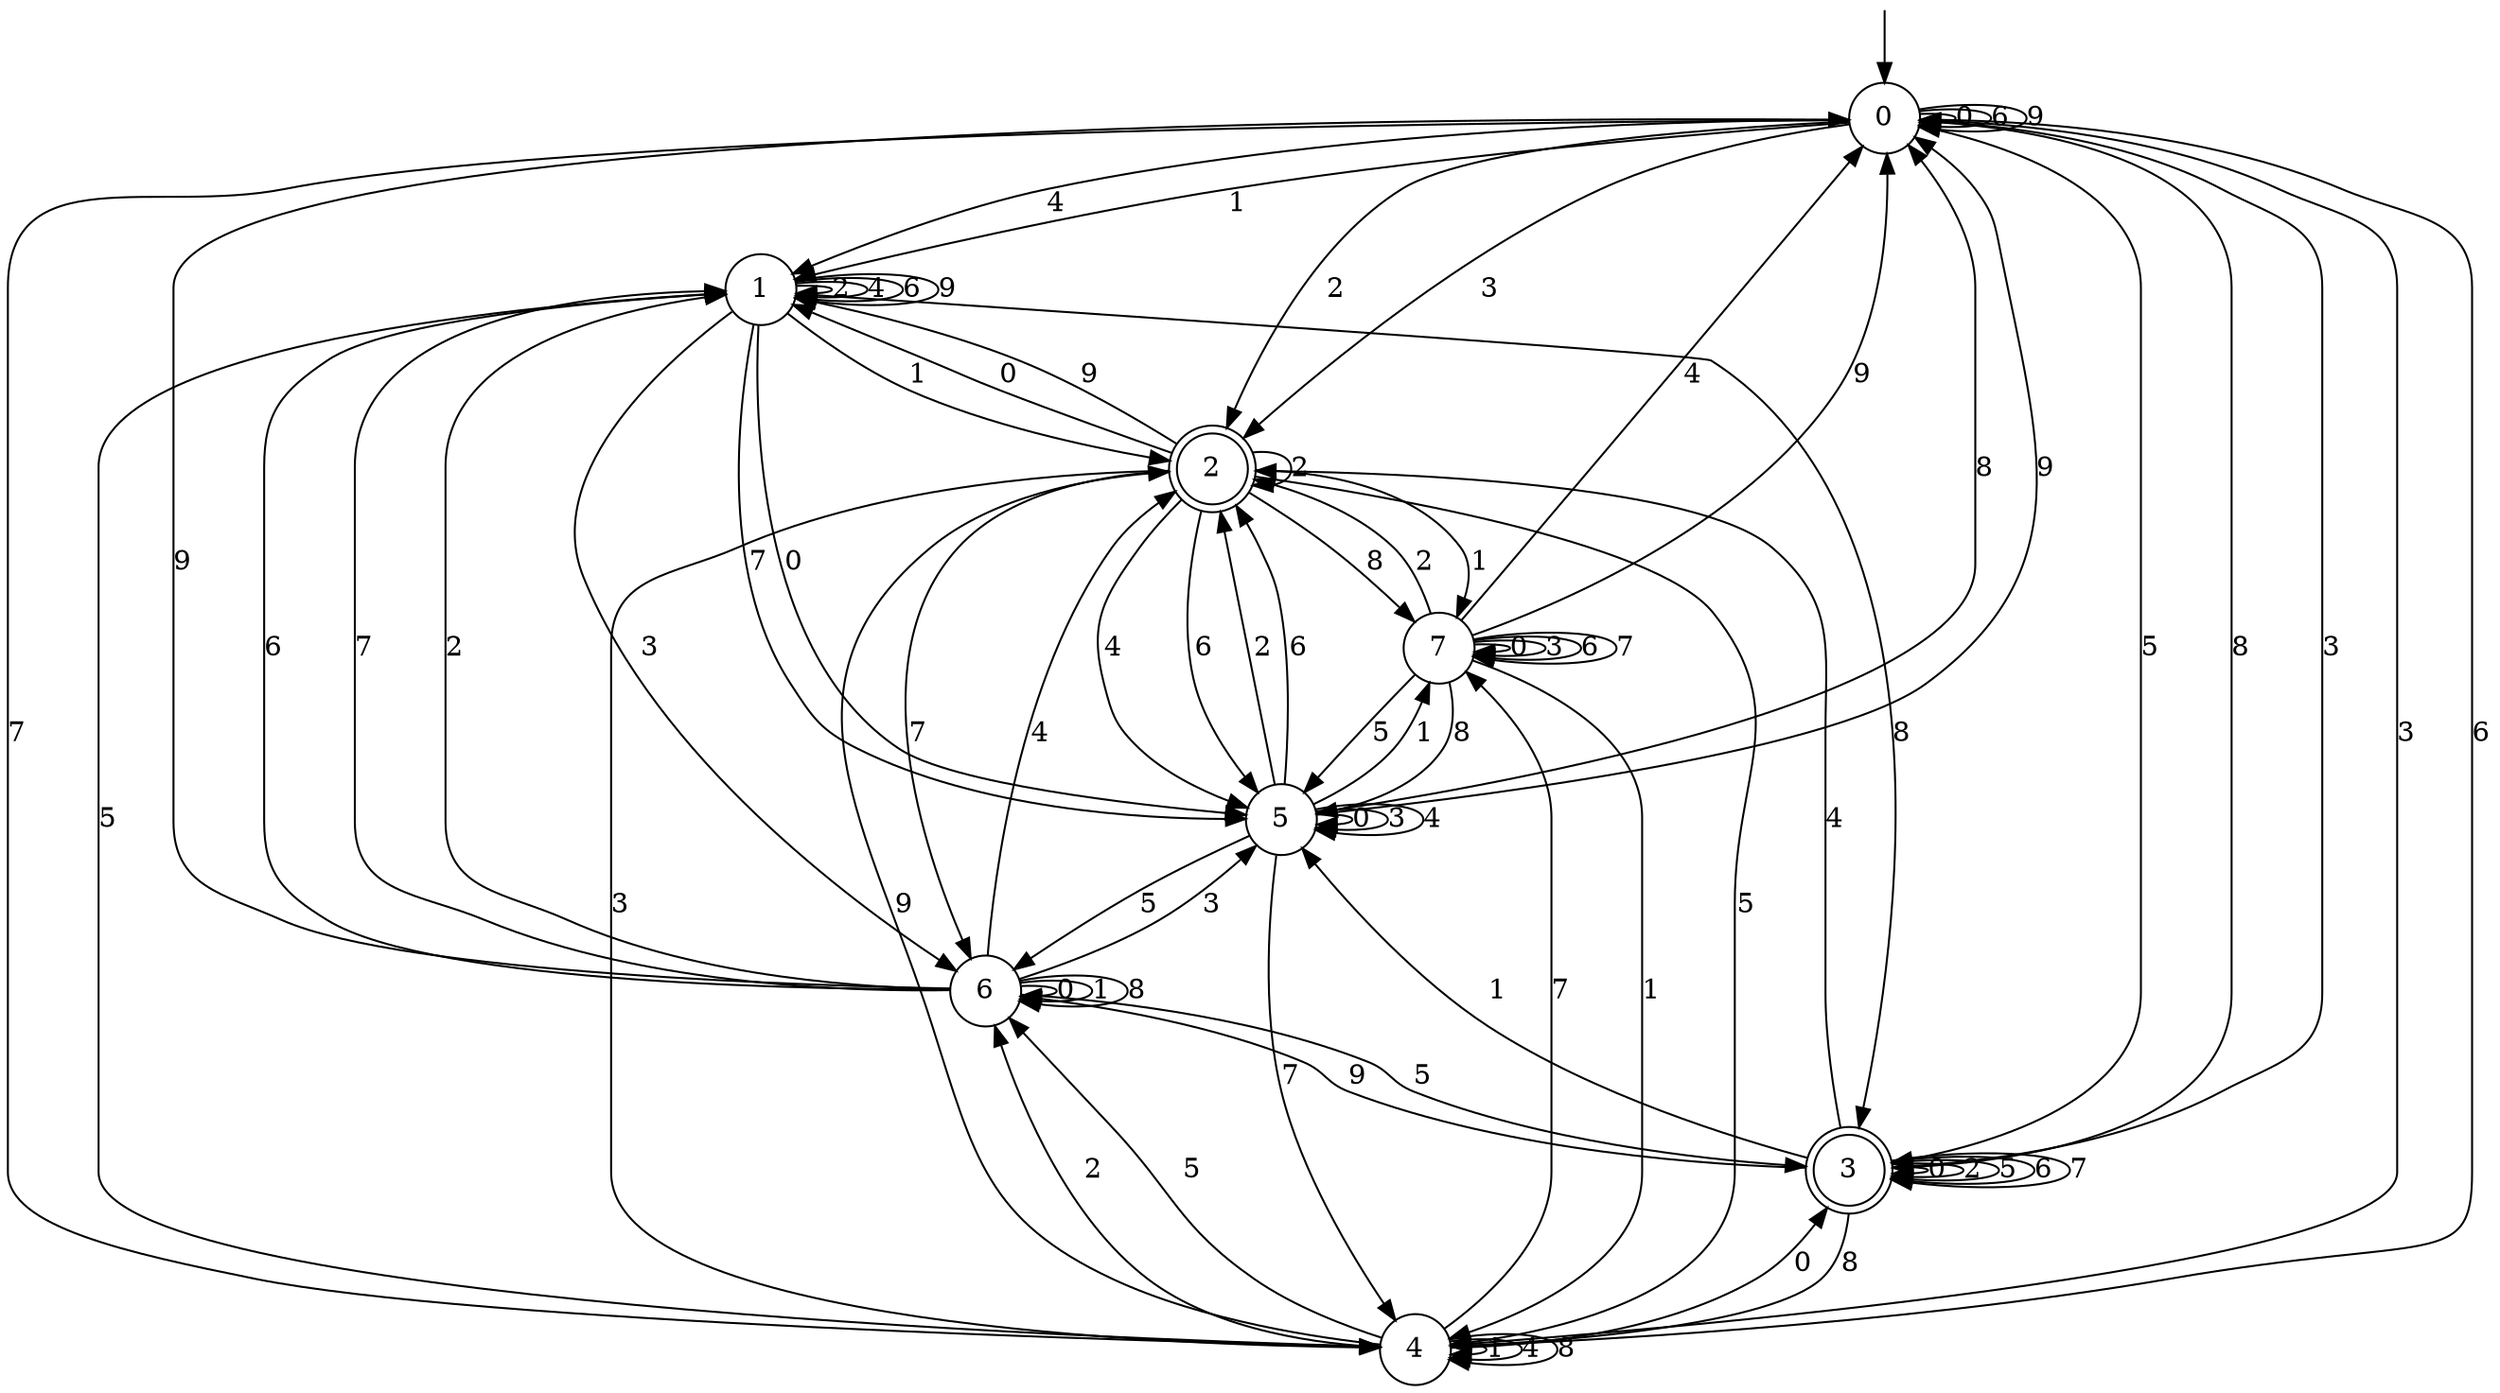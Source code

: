 digraph g {

	s0 [shape="circle" label="0"];
	s1 [shape="circle" label="1"];
	s2 [shape="doublecircle" label="2"];
	s3 [shape="doublecircle" label="3"];
	s4 [shape="circle" label="4"];
	s5 [shape="circle" label="5"];
	s6 [shape="circle" label="6"];
	s7 [shape="circle" label="7"];
	s0 -> s0 [label="0"];
	s0 -> s1 [label="1"];
	s0 -> s2 [label="2"];
	s0 -> s2 [label="3"];
	s0 -> s1 [label="4"];
	s0 -> s3 [label="5"];
	s0 -> s0 [label="6"];
	s0 -> s4 [label="7"];
	s0 -> s3 [label="8"];
	s0 -> s0 [label="9"];
	s1 -> s5 [label="0"];
	s1 -> s2 [label="1"];
	s1 -> s1 [label="2"];
	s1 -> s6 [label="3"];
	s1 -> s1 [label="4"];
	s1 -> s4 [label="5"];
	s1 -> s1 [label="6"];
	s1 -> s5 [label="7"];
	s1 -> s3 [label="8"];
	s1 -> s1 [label="9"];
	s2 -> s1 [label="0"];
	s2 -> s7 [label="1"];
	s2 -> s2 [label="2"];
	s2 -> s4 [label="3"];
	s2 -> s5 [label="4"];
	s2 -> s4 [label="5"];
	s2 -> s5 [label="6"];
	s2 -> s6 [label="7"];
	s2 -> s7 [label="8"];
	s2 -> s1 [label="9"];
	s3 -> s3 [label="0"];
	s3 -> s5 [label="1"];
	s3 -> s3 [label="2"];
	s3 -> s0 [label="3"];
	s3 -> s2 [label="4"];
	s3 -> s3 [label="5"];
	s3 -> s3 [label="6"];
	s3 -> s3 [label="7"];
	s3 -> s4 [label="8"];
	s3 -> s6 [label="9"];
	s4 -> s3 [label="0"];
	s4 -> s4 [label="1"];
	s4 -> s6 [label="2"];
	s4 -> s0 [label="3"];
	s4 -> s4 [label="4"];
	s4 -> s6 [label="5"];
	s4 -> s0 [label="6"];
	s4 -> s7 [label="7"];
	s4 -> s4 [label="8"];
	s4 -> s2 [label="9"];
	s5 -> s5 [label="0"];
	s5 -> s7 [label="1"];
	s5 -> s2 [label="2"];
	s5 -> s5 [label="3"];
	s5 -> s5 [label="4"];
	s5 -> s6 [label="5"];
	s5 -> s2 [label="6"];
	s5 -> s4 [label="7"];
	s5 -> s0 [label="8"];
	s5 -> s0 [label="9"];
	s6 -> s6 [label="0"];
	s6 -> s6 [label="1"];
	s6 -> s1 [label="2"];
	s6 -> s5 [label="3"];
	s6 -> s2 [label="4"];
	s6 -> s3 [label="5"];
	s6 -> s1 [label="6"];
	s6 -> s1 [label="7"];
	s6 -> s6 [label="8"];
	s6 -> s0 [label="9"];
	s7 -> s7 [label="0"];
	s7 -> s4 [label="1"];
	s7 -> s2 [label="2"];
	s7 -> s7 [label="3"];
	s7 -> s0 [label="4"];
	s7 -> s5 [label="5"];
	s7 -> s7 [label="6"];
	s7 -> s7 [label="7"];
	s7 -> s5 [label="8"];
	s7 -> s0 [label="9"];

__start0 [label="" shape="none" width="0" height="0"];
__start0 -> s0;

}
